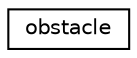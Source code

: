 digraph "Graphe hiérarchique des classes"
{
  edge [fontname="Helvetica",fontsize="10",labelfontname="Helvetica",labelfontsize="10"];
  node [fontname="Helvetica",fontsize="10",shape=record];
  rankdir="LR";
  Node0 [label="obstacle",height=0.2,width=0.4,color="black", fillcolor="white", style="filled",URL="$classobstacle.html"];
}
